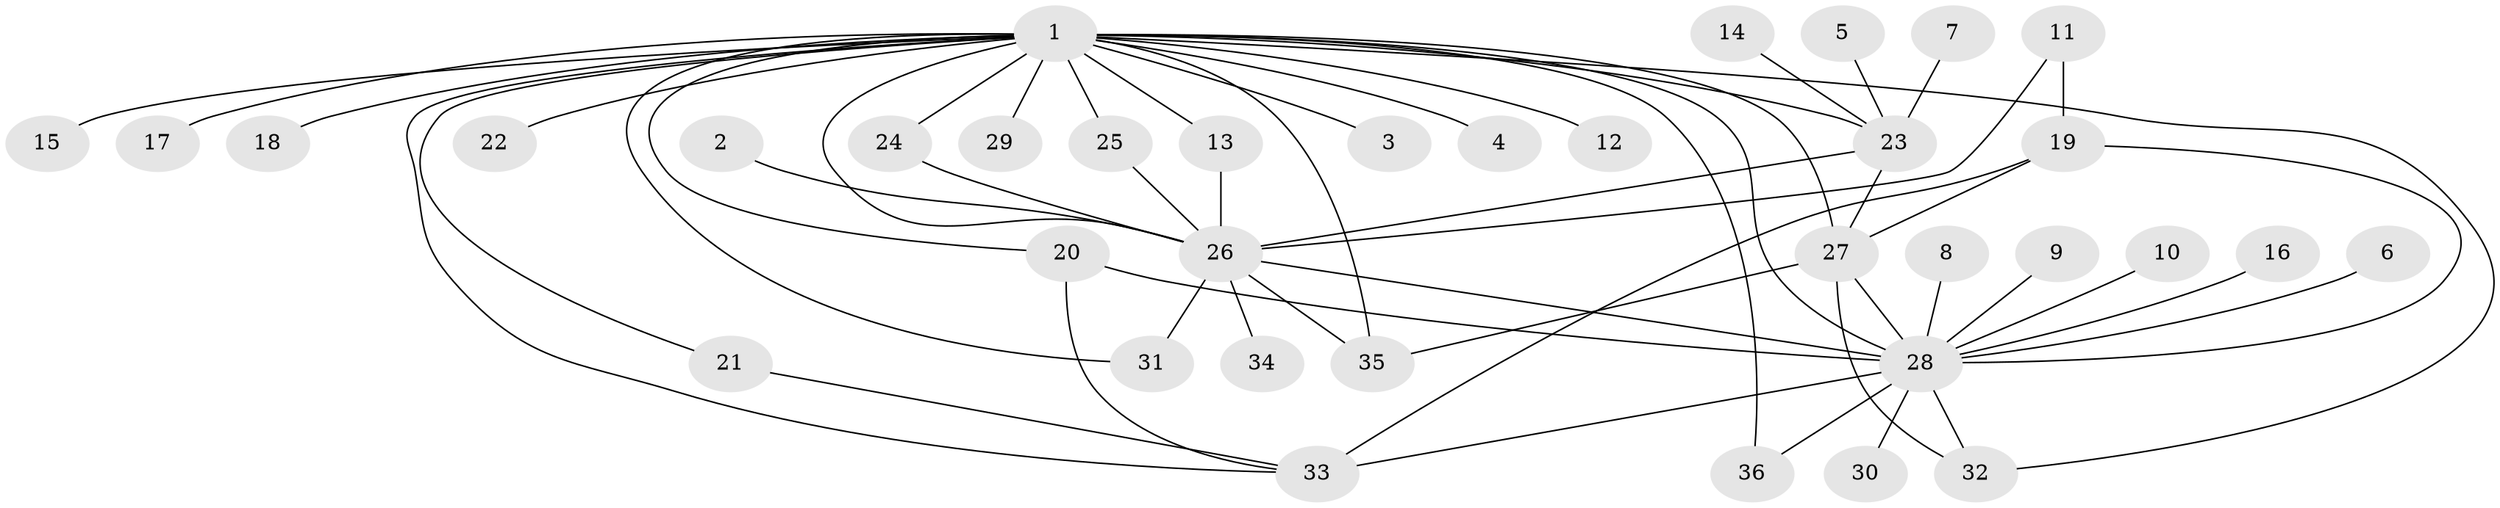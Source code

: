 // original degree distribution, {1: 0.4647887323943662, 25: 0.014084507042253521, 13: 0.014084507042253521, 9: 0.014084507042253521, 4: 0.08450704225352113, 3: 0.09859154929577464, 2: 0.2112676056338028, 5: 0.056338028169014086, 19: 0.014084507042253521, 6: 0.028169014084507043}
// Generated by graph-tools (version 1.1) at 2025/26/03/09/25 03:26:05]
// undirected, 36 vertices, 55 edges
graph export_dot {
graph [start="1"]
  node [color=gray90,style=filled];
  1;
  2;
  3;
  4;
  5;
  6;
  7;
  8;
  9;
  10;
  11;
  12;
  13;
  14;
  15;
  16;
  17;
  18;
  19;
  20;
  21;
  22;
  23;
  24;
  25;
  26;
  27;
  28;
  29;
  30;
  31;
  32;
  33;
  34;
  35;
  36;
  1 -- 3 [weight=1.0];
  1 -- 4 [weight=1.0];
  1 -- 12 [weight=1.0];
  1 -- 13 [weight=1.0];
  1 -- 15 [weight=1.0];
  1 -- 17 [weight=1.0];
  1 -- 18 [weight=1.0];
  1 -- 20 [weight=2.0];
  1 -- 21 [weight=1.0];
  1 -- 22 [weight=1.0];
  1 -- 23 [weight=2.0];
  1 -- 24 [weight=1.0];
  1 -- 25 [weight=1.0];
  1 -- 26 [weight=1.0];
  1 -- 27 [weight=1.0];
  1 -- 28 [weight=1.0];
  1 -- 29 [weight=1.0];
  1 -- 31 [weight=1.0];
  1 -- 32 [weight=1.0];
  1 -- 33 [weight=1.0];
  1 -- 35 [weight=1.0];
  1 -- 36 [weight=1.0];
  2 -- 26 [weight=1.0];
  5 -- 23 [weight=1.0];
  6 -- 28 [weight=1.0];
  7 -- 23 [weight=1.0];
  8 -- 28 [weight=1.0];
  9 -- 28 [weight=1.0];
  10 -- 28 [weight=1.0];
  11 -- 19 [weight=1.0];
  11 -- 26 [weight=1.0];
  13 -- 26 [weight=1.0];
  14 -- 23 [weight=1.0];
  16 -- 28 [weight=1.0];
  19 -- 27 [weight=1.0];
  19 -- 28 [weight=1.0];
  19 -- 33 [weight=2.0];
  20 -- 28 [weight=2.0];
  20 -- 33 [weight=1.0];
  21 -- 33 [weight=1.0];
  23 -- 26 [weight=2.0];
  23 -- 27 [weight=2.0];
  24 -- 26 [weight=1.0];
  25 -- 26 [weight=1.0];
  26 -- 28 [weight=1.0];
  26 -- 31 [weight=2.0];
  26 -- 34 [weight=1.0];
  26 -- 35 [weight=1.0];
  27 -- 28 [weight=1.0];
  27 -- 32 [weight=1.0];
  27 -- 35 [weight=1.0];
  28 -- 30 [weight=1.0];
  28 -- 32 [weight=1.0];
  28 -- 33 [weight=1.0];
  28 -- 36 [weight=1.0];
}
